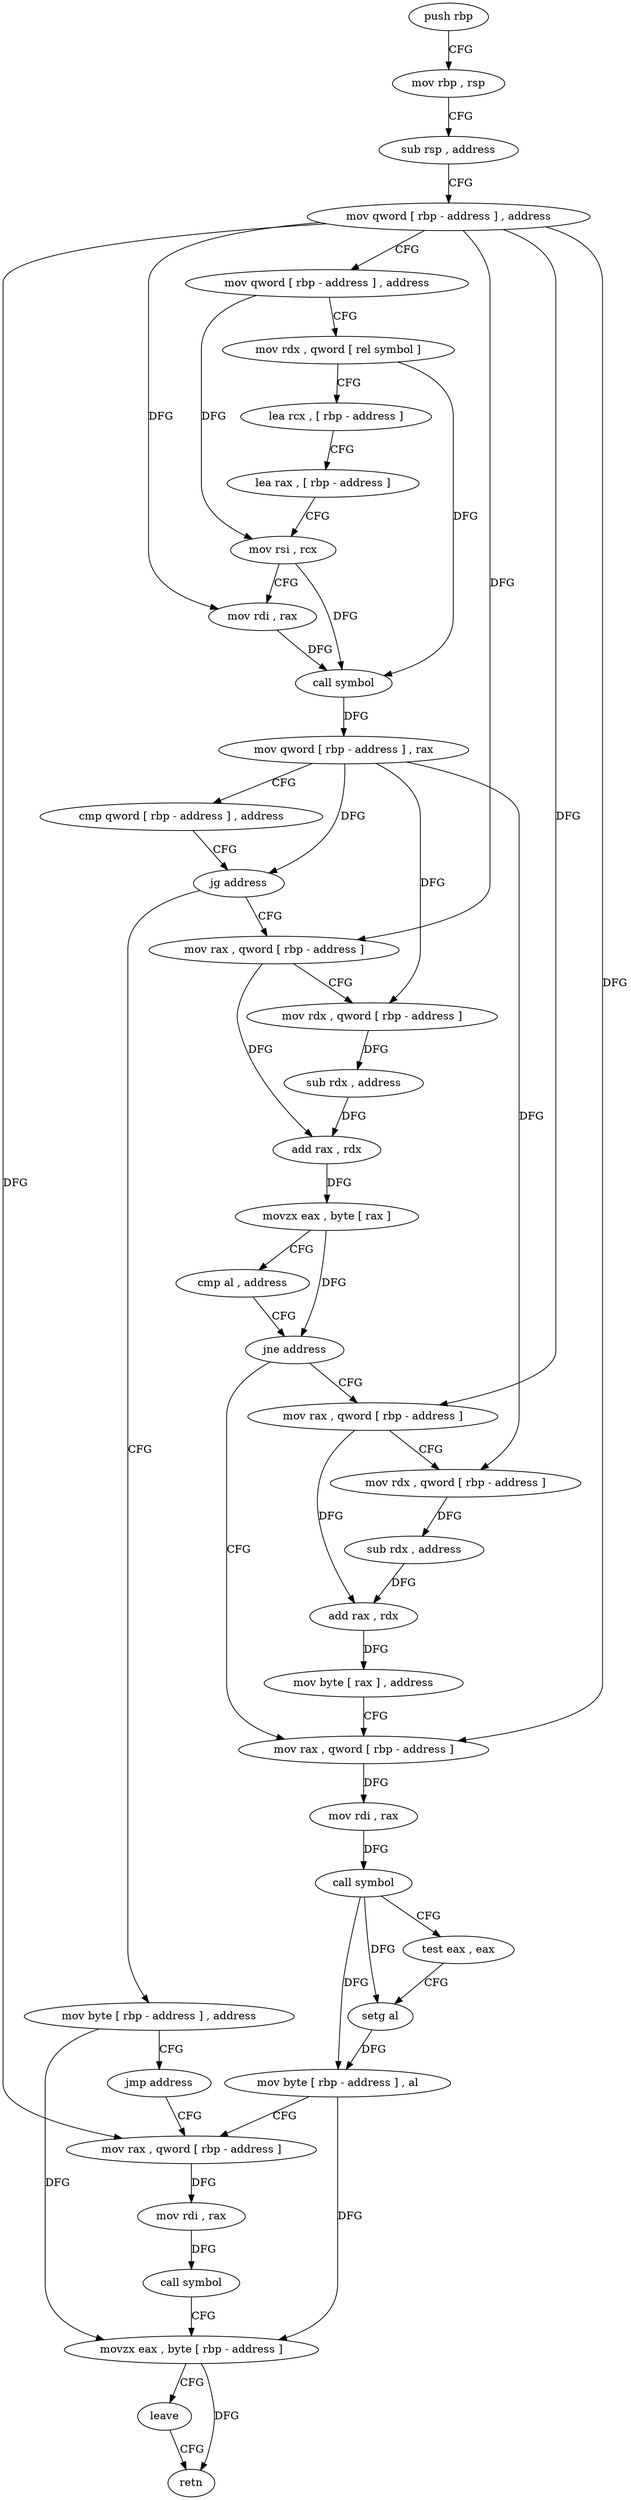 digraph "func" {
"4466476" [label = "push rbp" ]
"4466477" [label = "mov rbp , rsp" ]
"4466480" [label = "sub rsp , address" ]
"4466484" [label = "mov qword [ rbp - address ] , address" ]
"4466492" [label = "mov qword [ rbp - address ] , address" ]
"4466500" [label = "mov rdx , qword [ rel symbol ]" ]
"4466507" [label = "lea rcx , [ rbp - address ]" ]
"4466511" [label = "lea rax , [ rbp - address ]" ]
"4466515" [label = "mov rsi , rcx" ]
"4466518" [label = "mov rdi , rax" ]
"4466521" [label = "call symbol" ]
"4466526" [label = "mov qword [ rbp - address ] , rax" ]
"4466530" [label = "cmp qword [ rbp - address ] , address" ]
"4466535" [label = "jg address" ]
"4466543" [label = "mov rax , qword [ rbp - address ]" ]
"4466537" [label = "mov byte [ rbp - address ] , address" ]
"4466547" [label = "mov rdx , qword [ rbp - address ]" ]
"4466551" [label = "sub rdx , address" ]
"4466555" [label = "add rax , rdx" ]
"4466558" [label = "movzx eax , byte [ rax ]" ]
"4466561" [label = "cmp al , address" ]
"4466563" [label = "jne address" ]
"4466583" [label = "mov rax , qword [ rbp - address ]" ]
"4466565" [label = "mov rax , qword [ rbp - address ]" ]
"4466541" [label = "jmp address" ]
"4466603" [label = "mov rax , qword [ rbp - address ]" ]
"4466587" [label = "mov rdi , rax" ]
"4466590" [label = "call symbol" ]
"4466595" [label = "test eax , eax" ]
"4466597" [label = "setg al" ]
"4466600" [label = "mov byte [ rbp - address ] , al" ]
"4466569" [label = "mov rdx , qword [ rbp - address ]" ]
"4466573" [label = "sub rdx , address" ]
"4466577" [label = "add rax , rdx" ]
"4466580" [label = "mov byte [ rax ] , address" ]
"4466607" [label = "mov rdi , rax" ]
"4466610" [label = "call symbol" ]
"4466615" [label = "movzx eax , byte [ rbp - address ]" ]
"4466619" [label = "leave" ]
"4466620" [label = "retn" ]
"4466476" -> "4466477" [ label = "CFG" ]
"4466477" -> "4466480" [ label = "CFG" ]
"4466480" -> "4466484" [ label = "CFG" ]
"4466484" -> "4466492" [ label = "CFG" ]
"4466484" -> "4466543" [ label = "DFG" ]
"4466484" -> "4466583" [ label = "DFG" ]
"4466484" -> "4466565" [ label = "DFG" ]
"4466484" -> "4466603" [ label = "DFG" ]
"4466484" -> "4466518" [ label = "DFG" ]
"4466492" -> "4466500" [ label = "CFG" ]
"4466492" -> "4466515" [ label = "DFG" ]
"4466500" -> "4466507" [ label = "CFG" ]
"4466500" -> "4466521" [ label = "DFG" ]
"4466507" -> "4466511" [ label = "CFG" ]
"4466511" -> "4466515" [ label = "CFG" ]
"4466515" -> "4466518" [ label = "CFG" ]
"4466515" -> "4466521" [ label = "DFG" ]
"4466518" -> "4466521" [ label = "DFG" ]
"4466521" -> "4466526" [ label = "DFG" ]
"4466526" -> "4466530" [ label = "CFG" ]
"4466526" -> "4466535" [ label = "DFG" ]
"4466526" -> "4466547" [ label = "DFG" ]
"4466526" -> "4466569" [ label = "DFG" ]
"4466530" -> "4466535" [ label = "CFG" ]
"4466535" -> "4466543" [ label = "CFG" ]
"4466535" -> "4466537" [ label = "CFG" ]
"4466543" -> "4466547" [ label = "CFG" ]
"4466543" -> "4466555" [ label = "DFG" ]
"4466537" -> "4466541" [ label = "CFG" ]
"4466537" -> "4466615" [ label = "DFG" ]
"4466547" -> "4466551" [ label = "DFG" ]
"4466551" -> "4466555" [ label = "DFG" ]
"4466555" -> "4466558" [ label = "DFG" ]
"4466558" -> "4466561" [ label = "CFG" ]
"4466558" -> "4466563" [ label = "DFG" ]
"4466561" -> "4466563" [ label = "CFG" ]
"4466563" -> "4466583" [ label = "CFG" ]
"4466563" -> "4466565" [ label = "CFG" ]
"4466583" -> "4466587" [ label = "DFG" ]
"4466565" -> "4466569" [ label = "CFG" ]
"4466565" -> "4466577" [ label = "DFG" ]
"4466541" -> "4466603" [ label = "CFG" ]
"4466603" -> "4466607" [ label = "DFG" ]
"4466587" -> "4466590" [ label = "DFG" ]
"4466590" -> "4466595" [ label = "CFG" ]
"4466590" -> "4466597" [ label = "DFG" ]
"4466590" -> "4466600" [ label = "DFG" ]
"4466595" -> "4466597" [ label = "CFG" ]
"4466597" -> "4466600" [ label = "DFG" ]
"4466600" -> "4466603" [ label = "CFG" ]
"4466600" -> "4466615" [ label = "DFG" ]
"4466569" -> "4466573" [ label = "DFG" ]
"4466573" -> "4466577" [ label = "DFG" ]
"4466577" -> "4466580" [ label = "DFG" ]
"4466580" -> "4466583" [ label = "CFG" ]
"4466607" -> "4466610" [ label = "DFG" ]
"4466610" -> "4466615" [ label = "CFG" ]
"4466615" -> "4466619" [ label = "CFG" ]
"4466615" -> "4466620" [ label = "DFG" ]
"4466619" -> "4466620" [ label = "CFG" ]
}
